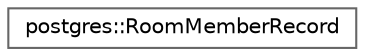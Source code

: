 digraph "Graphical Class Hierarchy"
{
 // LATEX_PDF_SIZE
  bgcolor="transparent";
  edge [fontname=Helvetica,fontsize=10,labelfontname=Helvetica,labelfontsize=10];
  node [fontname=Helvetica,fontsize=10,shape=box,height=0.2,width=0.4];
  rankdir="LR";
  Node0 [id="Node000000",label="postgres::RoomMemberRecord",height=0.2,width=0.4,color="grey40", fillcolor="white", style="filled",URL="$structpostgres_1_1_room_member_record.html",tooltip="Структура, представляющая запись участника комнаты."];
}

